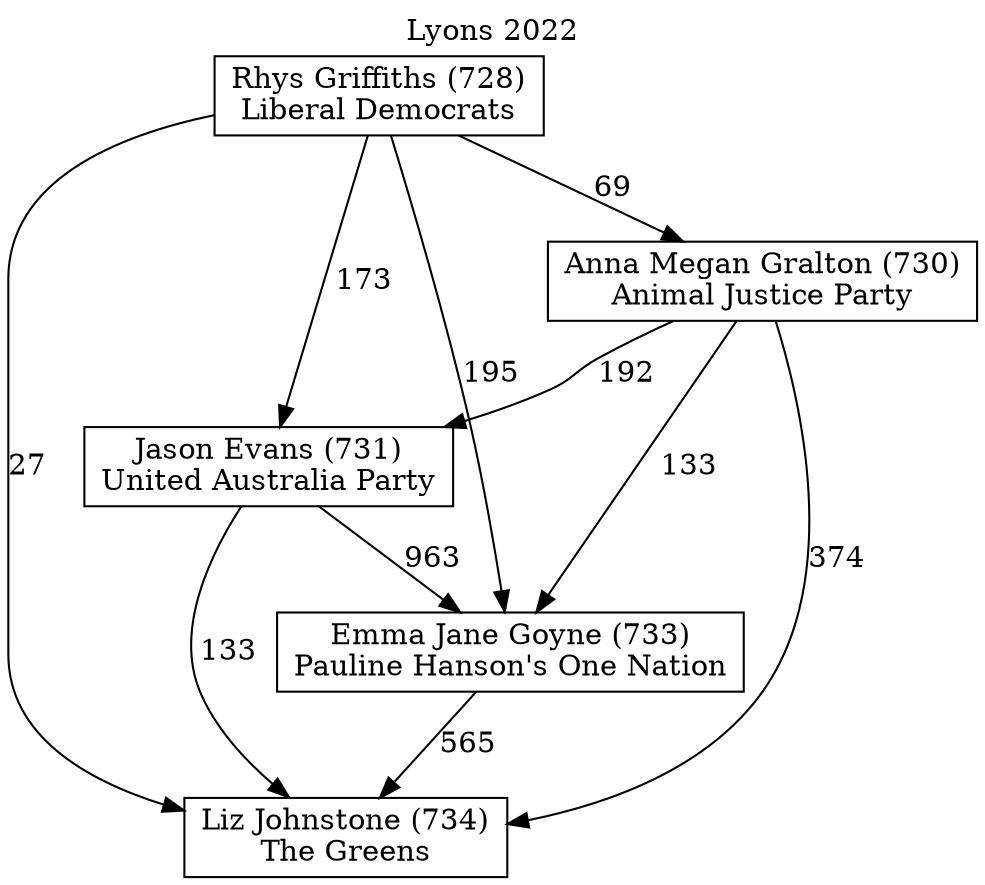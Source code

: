// House preference flow
digraph "Liz Johnstone (734)_Lyons_2022" {
	graph [label="Lyons 2022" labelloc=t mclimit=10]
	node [shape=box]
	"Emma Jane Goyne (733)" [label="Emma Jane Goyne (733)
Pauline Hanson's One Nation"]
	"Liz Johnstone (734)" [label="Liz Johnstone (734)
The Greens"]
	"Anna Megan Gralton (730)" [label="Anna Megan Gralton (730)
Animal Justice Party"]
	"Rhys Griffiths (728)" [label="Rhys Griffiths (728)
Liberal Democrats"]
	"Jason Evans (731)" [label="Jason Evans (731)
United Australia Party"]
	"Rhys Griffiths (728)" -> "Jason Evans (731)" [label=173]
	"Jason Evans (731)" -> "Emma Jane Goyne (733)" [label=963]
	"Emma Jane Goyne (733)" -> "Liz Johnstone (734)" [label=565]
	"Rhys Griffiths (728)" -> "Anna Megan Gralton (730)" [label=69]
	"Anna Megan Gralton (730)" -> "Jason Evans (731)" [label=192]
	"Anna Megan Gralton (730)" -> "Liz Johnstone (734)" [label=374]
	"Rhys Griffiths (728)" -> "Liz Johnstone (734)" [label=27]
	"Anna Megan Gralton (730)" -> "Emma Jane Goyne (733)" [label=133]
	"Rhys Griffiths (728)" -> "Emma Jane Goyne (733)" [label=195]
	"Jason Evans (731)" -> "Liz Johnstone (734)" [label=133]
}
